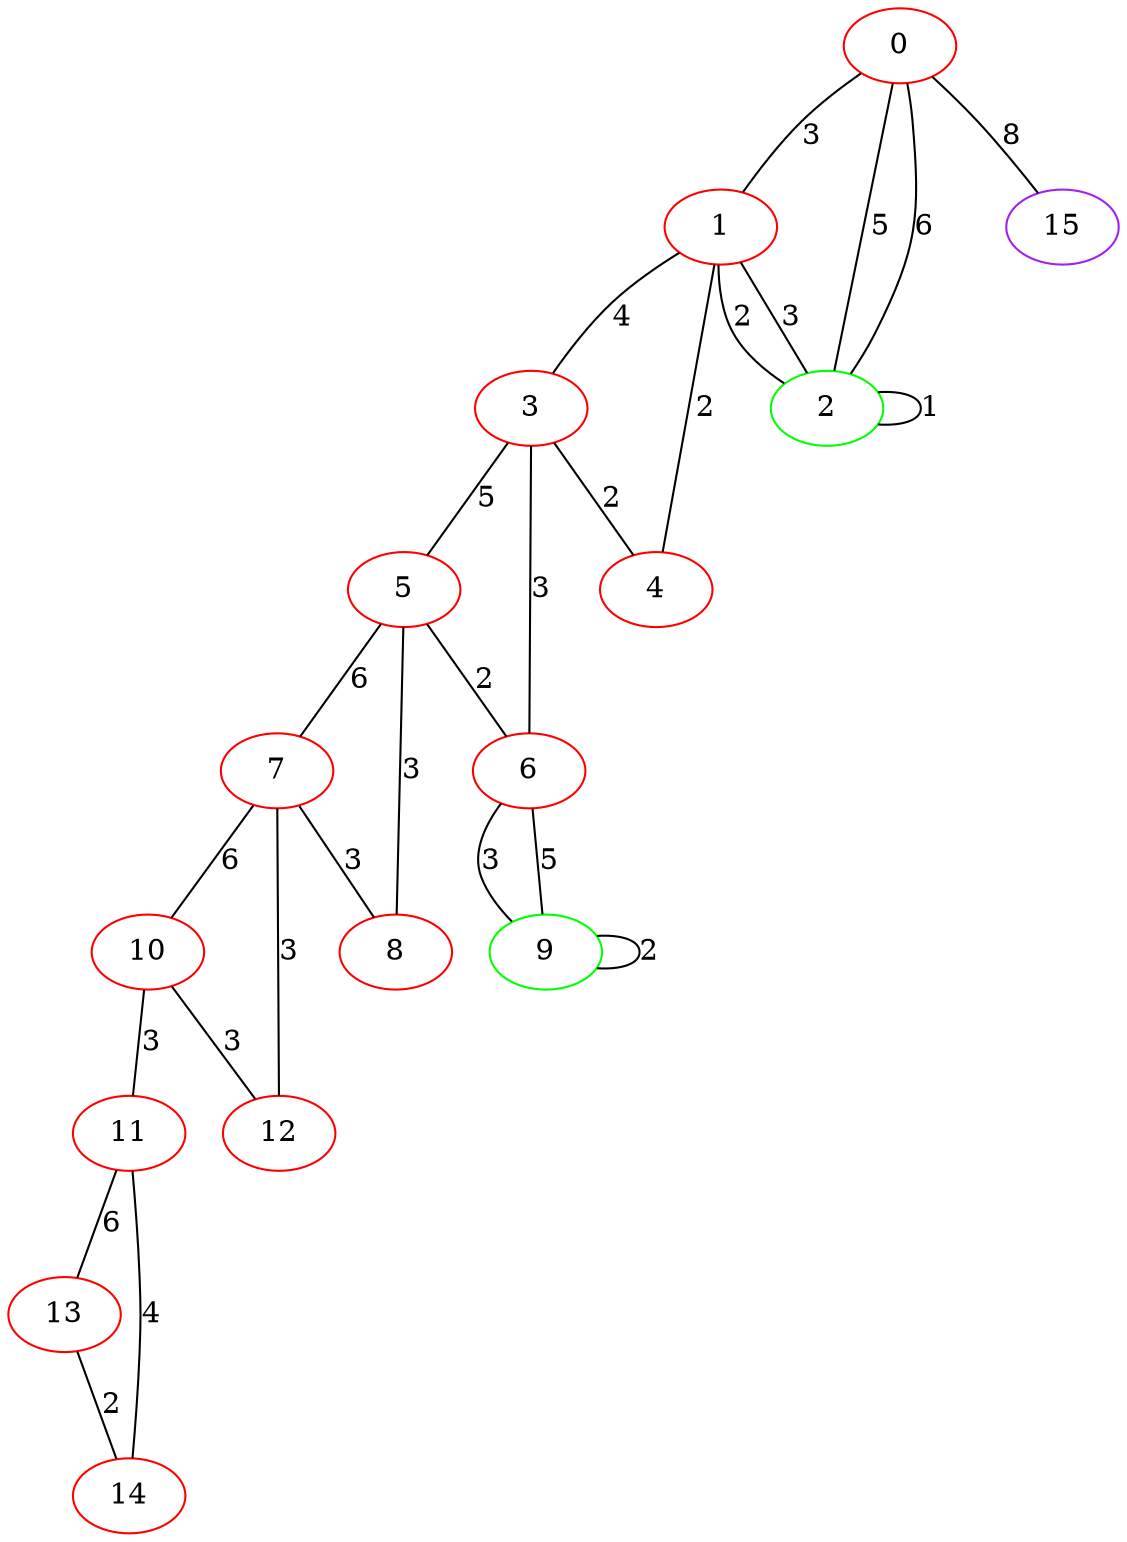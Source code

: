 graph "" {
0 [color=red, weight=1];
1 [color=red, weight=1];
2 [color=green, weight=2];
3 [color=red, weight=1];
4 [color=red, weight=1];
5 [color=red, weight=1];
6 [color=red, weight=1];
7 [color=red, weight=1];
8 [color=red, weight=1];
9 [color=green, weight=2];
10 [color=red, weight=1];
11 [color=red, weight=1];
12 [color=red, weight=1];
13 [color=red, weight=1];
14 [color=red, weight=1];
15 [color=purple, weight=4];
0 -- 1  [key=0, label=3];
0 -- 2  [key=0, label=5];
0 -- 2  [key=1, label=6];
0 -- 15  [key=0, label=8];
1 -- 2  [key=0, label=2];
1 -- 2  [key=1, label=3];
1 -- 3  [key=0, label=4];
1 -- 4  [key=0, label=2];
2 -- 2  [key=0, label=1];
3 -- 4  [key=0, label=2];
3 -- 5  [key=0, label=5];
3 -- 6  [key=0, label=3];
5 -- 8  [key=0, label=3];
5 -- 6  [key=0, label=2];
5 -- 7  [key=0, label=6];
6 -- 9  [key=0, label=3];
6 -- 9  [key=1, label=5];
7 -- 8  [key=0, label=3];
7 -- 10  [key=0, label=6];
7 -- 12  [key=0, label=3];
9 -- 9  [key=0, label=2];
10 -- 11  [key=0, label=3];
10 -- 12  [key=0, label=3];
11 -- 13  [key=0, label=6];
11 -- 14  [key=0, label=4];
13 -- 14  [key=0, label=2];
}
